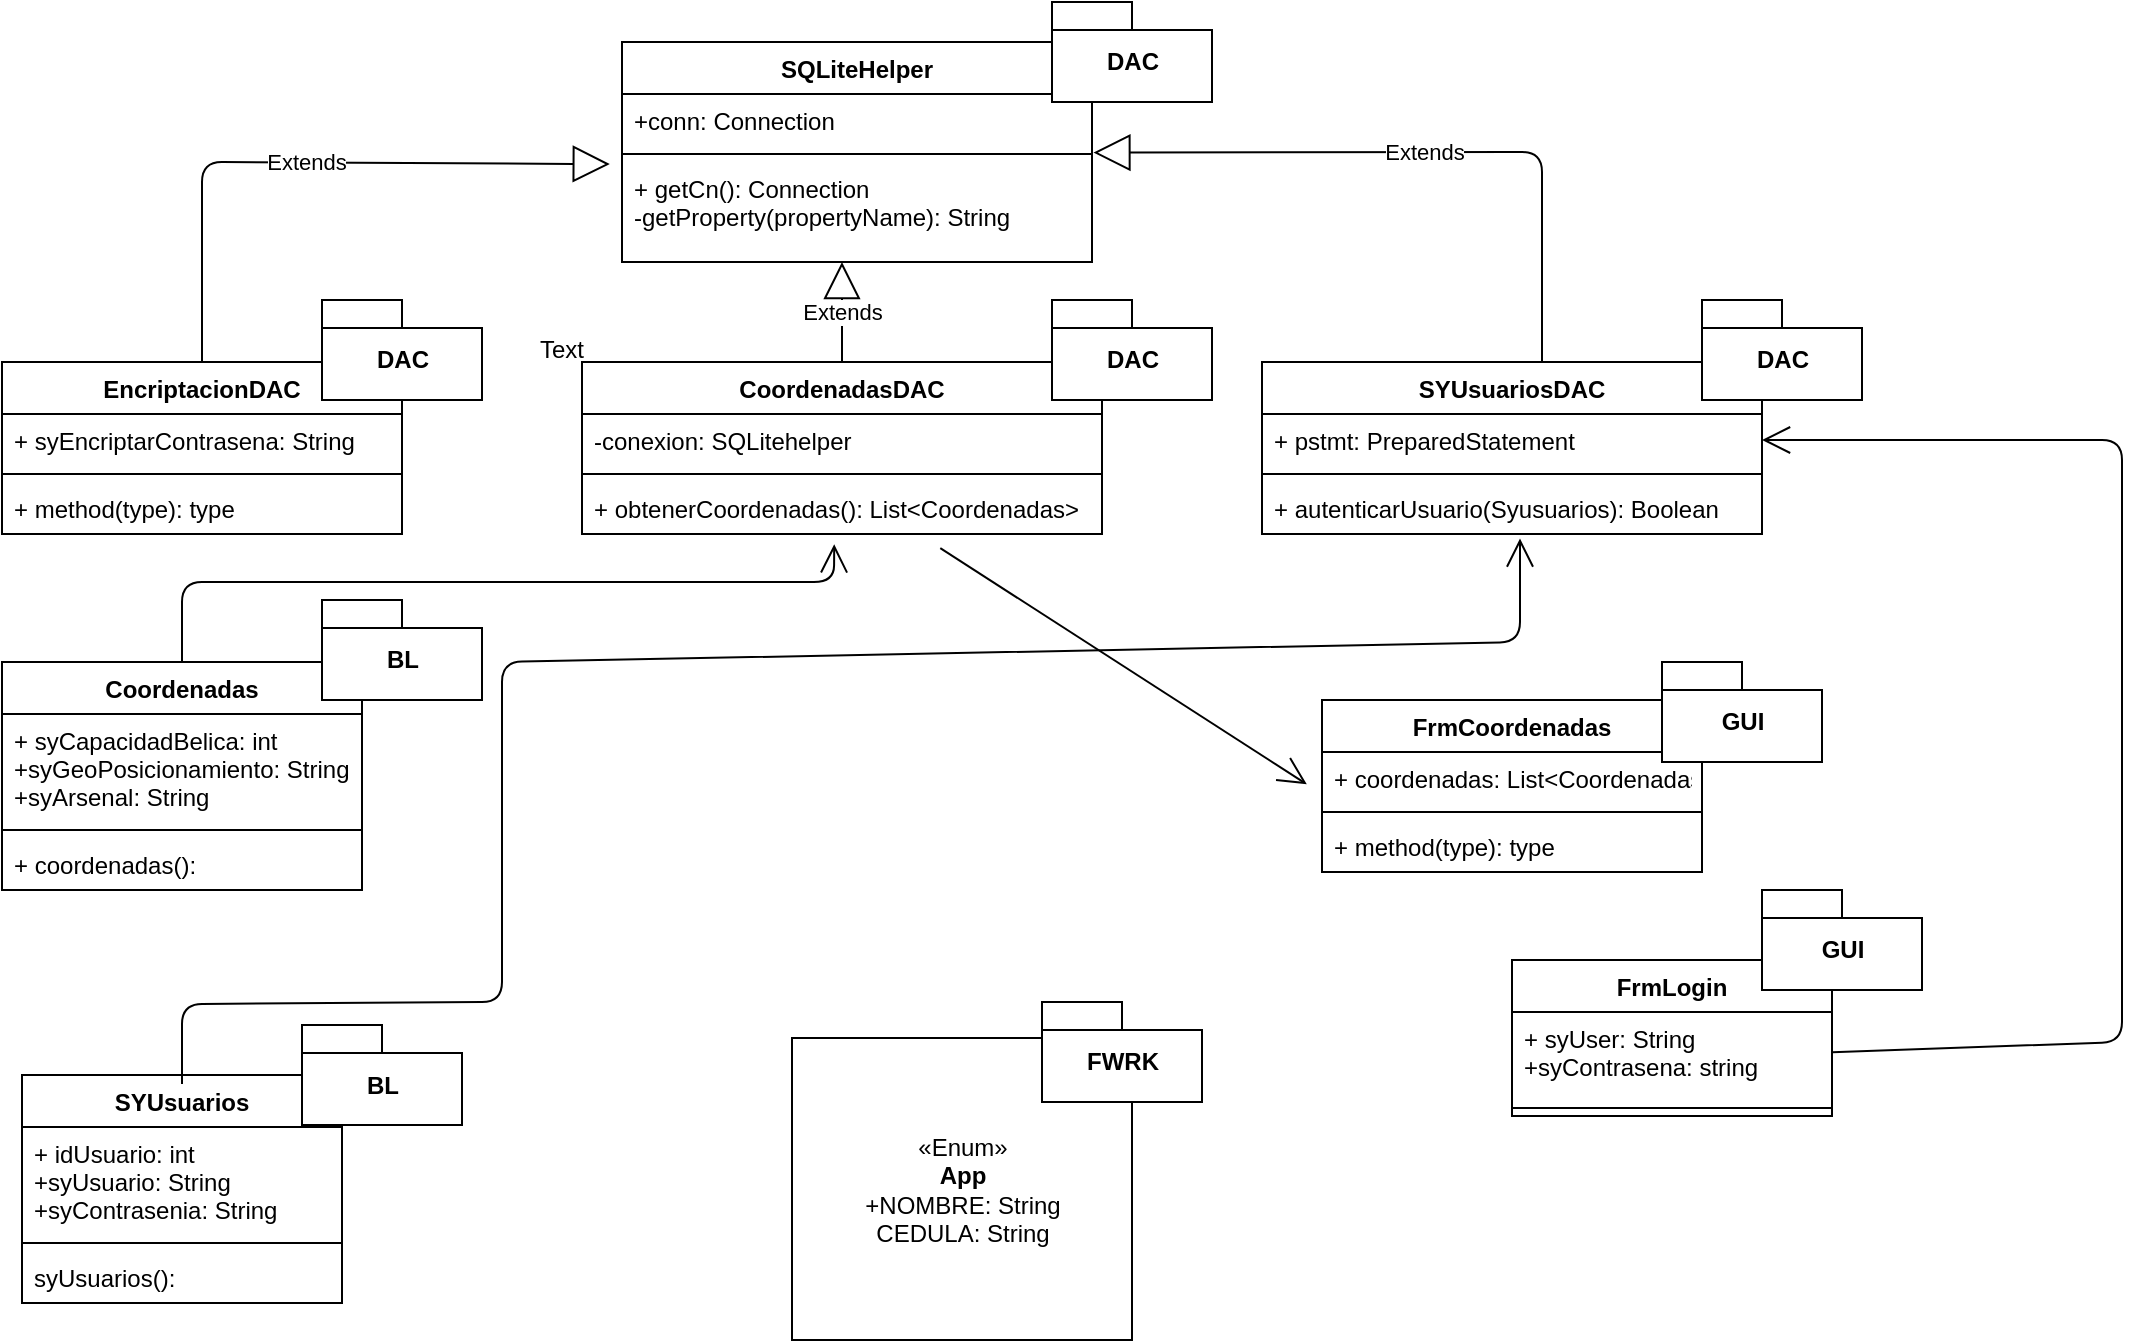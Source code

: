 <mxfile version="12.2.4" pages="1"><diagram id="fNW6O4ffezpYyZQA4l8y" name="Page-1"><mxGraphModel dx="1375" dy="523" grid="1" gridSize="10" guides="1" tooltips="1" connect="1" arrows="1" fold="1" page="1" pageScale="1" pageWidth="850" pageHeight="1100" math="0" shadow="0"><root><mxCell id="0"/><mxCell id="1" parent="0"/><mxCell id="6" value="SQLiteHelper" style="swimlane;fontStyle=1;align=center;verticalAlign=top;childLayout=stackLayout;horizontal=1;startSize=26;horizontalStack=0;resizeParent=1;resizeParentMax=0;resizeLast=0;collapsible=1;marginBottom=0;" parent="1" vertex="1"><mxGeometry x="340" y="20" width="235" height="110" as="geometry"/></mxCell><mxCell id="7" value="+conn: Connection" style="text;strokeColor=none;fillColor=none;align=left;verticalAlign=top;spacingLeft=4;spacingRight=4;overflow=hidden;rotatable=0;points=[[0,0.5],[1,0.5]];portConstraint=eastwest;" parent="6" vertex="1"><mxGeometry y="26" width="235" height="26" as="geometry"/></mxCell><mxCell id="8" value="" style="line;strokeWidth=1;fillColor=none;align=left;verticalAlign=middle;spacingTop=-1;spacingLeft=3;spacingRight=3;rotatable=0;labelPosition=right;points=[];portConstraint=eastwest;" parent="6" vertex="1"><mxGeometry y="52" width="235" height="8" as="geometry"/></mxCell><mxCell id="9" value="+ getCn(): Connection&#10;-getProperty(propertyName): String&#10;&#10;" style="text;strokeColor=none;fillColor=none;align=left;verticalAlign=top;spacingLeft=4;spacingRight=4;overflow=hidden;rotatable=0;points=[[0,0.5],[1,0.5]];portConstraint=eastwest;fontColor=#000000;" parent="6" vertex="1"><mxGeometry y="60" width="235" height="50" as="geometry"/></mxCell><mxCell id="10" value="EncriptacionDAC" style="swimlane;fontStyle=1;align=center;verticalAlign=top;childLayout=stackLayout;horizontal=1;startSize=26;horizontalStack=0;resizeParent=1;resizeParentMax=0;resizeLast=0;collapsible=1;marginBottom=0;" parent="1" vertex="1"><mxGeometry x="30" y="180" width="200" height="86" as="geometry"/></mxCell><mxCell id="11" value="+ syEncriptarContrasena: String" style="text;strokeColor=none;fillColor=none;align=left;verticalAlign=top;spacingLeft=4;spacingRight=4;overflow=hidden;rotatable=0;points=[[0,0.5],[1,0.5]];portConstraint=eastwest;fontColor=#000000;" parent="10" vertex="1"><mxGeometry y="26" width="200" height="26" as="geometry"/></mxCell><mxCell id="12" value="" style="line;strokeWidth=1;fillColor=none;align=left;verticalAlign=middle;spacingTop=-1;spacingLeft=3;spacingRight=3;rotatable=0;labelPosition=right;points=[];portConstraint=eastwest;" parent="10" vertex="1"><mxGeometry y="52" width="200" height="8" as="geometry"/></mxCell><mxCell id="13" value="+ method(type): type" style="text;strokeColor=none;fillColor=none;align=left;verticalAlign=top;spacingLeft=4;spacingRight=4;overflow=hidden;rotatable=0;points=[[0,0.5],[1,0.5]];portConstraint=eastwest;" parent="10" vertex="1"><mxGeometry y="60" width="200" height="26" as="geometry"/></mxCell><mxCell id="14" value="CoordenadasDAC" style="swimlane;fontStyle=1;align=center;verticalAlign=top;childLayout=stackLayout;horizontal=1;startSize=26;horizontalStack=0;resizeParent=1;resizeParentMax=0;resizeLast=0;collapsible=1;marginBottom=0;" parent="1" vertex="1"><mxGeometry x="320" y="180" width="260" height="86" as="geometry"/></mxCell><mxCell id="15" value="-conexion: SQLitehelper" style="text;strokeColor=none;fillColor=none;align=left;verticalAlign=top;spacingLeft=4;spacingRight=4;overflow=hidden;rotatable=0;points=[[0,0.5],[1,0.5]];portConstraint=eastwest;" parent="14" vertex="1"><mxGeometry y="26" width="260" height="26" as="geometry"/></mxCell><mxCell id="16" value="" style="line;strokeWidth=1;fillColor=none;align=left;verticalAlign=middle;spacingTop=-1;spacingLeft=3;spacingRight=3;rotatable=0;labelPosition=right;points=[];portConstraint=eastwest;" parent="14" vertex="1"><mxGeometry y="52" width="260" height="8" as="geometry"/></mxCell><mxCell id="17" value="+ obtenerCoordenadas(): List&lt;Coordenadas&gt;" style="text;strokeColor=none;fillColor=none;align=left;verticalAlign=top;spacingLeft=4;spacingRight=4;overflow=hidden;rotatable=0;points=[[0,0.5],[1,0.5]];portConstraint=eastwest;" parent="14" vertex="1"><mxGeometry y="60" width="260" height="26" as="geometry"/></mxCell><mxCell id="18" value="SYUsuariosDAC" style="swimlane;fontStyle=1;align=center;verticalAlign=top;childLayout=stackLayout;horizontal=1;startSize=26;horizontalStack=0;resizeParent=1;resizeParentMax=0;resizeLast=0;collapsible=1;marginBottom=0;" parent="1" vertex="1"><mxGeometry x="660" y="180" width="250" height="86" as="geometry"/></mxCell><mxCell id="19" value="+ pstmt: PreparedStatement" style="text;strokeColor=none;fillColor=none;align=left;verticalAlign=top;spacingLeft=4;spacingRight=4;overflow=hidden;rotatable=0;points=[[0,0.5],[1,0.5]];portConstraint=eastwest;" parent="18" vertex="1"><mxGeometry y="26" width="250" height="26" as="geometry"/></mxCell><mxCell id="20" value="" style="line;strokeWidth=1;fillColor=none;align=left;verticalAlign=middle;spacingTop=-1;spacingLeft=3;spacingRight=3;rotatable=0;labelPosition=right;points=[];portConstraint=eastwest;" parent="18" vertex="1"><mxGeometry y="52" width="250" height="8" as="geometry"/></mxCell><mxCell id="21" value="+ autenticarUsuario(Syusuarios): Boolean" style="text;strokeColor=none;fillColor=none;align=left;verticalAlign=top;spacingLeft=4;spacingRight=4;overflow=hidden;rotatable=0;points=[[0,0.5],[1,0.5]];portConstraint=eastwest;" parent="18" vertex="1"><mxGeometry y="60" width="250" height="26" as="geometry"/></mxCell><mxCell id="22" value="Coordenadas" style="swimlane;fontStyle=1;align=center;verticalAlign=top;childLayout=stackLayout;horizontal=1;startSize=26;horizontalStack=0;resizeParent=1;resizeParentMax=0;resizeLast=0;collapsible=1;marginBottom=0;" parent="1" vertex="1"><mxGeometry x="30" y="330" width="180" height="114" as="geometry"/></mxCell><mxCell id="23" value="+ syCapacidadBelica: int&#10;+syGeoPosicionamiento: String&#10;+syArsenal: String " style="text;strokeColor=none;fillColor=none;align=left;verticalAlign=top;spacingLeft=4;spacingRight=4;overflow=hidden;rotatable=0;points=[[0,0.5],[1,0.5]];portConstraint=eastwest;" parent="22" vertex="1"><mxGeometry y="26" width="180" height="54" as="geometry"/></mxCell><mxCell id="24" value="" style="line;strokeWidth=1;fillColor=none;align=left;verticalAlign=middle;spacingTop=-1;spacingLeft=3;spacingRight=3;rotatable=0;labelPosition=right;points=[];portConstraint=eastwest;" parent="22" vertex="1"><mxGeometry y="80" width="180" height="8" as="geometry"/></mxCell><mxCell id="25" value="+ coordenadas(): " style="text;strokeColor=none;fillColor=none;align=left;verticalAlign=top;spacingLeft=4;spacingRight=4;overflow=hidden;rotatable=0;points=[[0,0.5],[1,0.5]];portConstraint=eastwest;" parent="22" vertex="1"><mxGeometry y="88" width="180" height="26" as="geometry"/></mxCell><mxCell id="26" value="SYUsuarios" style="swimlane;fontStyle=1;align=center;verticalAlign=top;childLayout=stackLayout;horizontal=1;startSize=26;horizontalStack=0;resizeParent=1;resizeParentMax=0;resizeLast=0;collapsible=1;marginBottom=0;" parent="1" vertex="1"><mxGeometry x="40" y="536.5" width="160" height="114" as="geometry"/></mxCell><mxCell id="27" value="+ idUsuario: int&#10;+syUsuario: String&#10;+syContrasenia: String" style="text;strokeColor=none;fillColor=none;align=left;verticalAlign=top;spacingLeft=4;spacingRight=4;overflow=hidden;rotatable=0;points=[[0,0.5],[1,0.5]];portConstraint=eastwest;" parent="26" vertex="1"><mxGeometry y="26" width="160" height="54" as="geometry"/></mxCell><mxCell id="28" value="" style="line;strokeWidth=1;fillColor=none;align=left;verticalAlign=middle;spacingTop=-1;spacingLeft=3;spacingRight=3;rotatable=0;labelPosition=right;points=[];portConstraint=eastwest;" parent="26" vertex="1"><mxGeometry y="80" width="160" height="8" as="geometry"/></mxCell><mxCell id="29" value="syUsuarios():" style="text;strokeColor=none;fillColor=none;align=left;verticalAlign=top;spacingLeft=4;spacingRight=4;overflow=hidden;rotatable=0;points=[[0,0.5],[1,0.5]];portConstraint=eastwest;" parent="26" vertex="1"><mxGeometry y="88" width="160" height="26" as="geometry"/></mxCell><mxCell id="35" value="FrmCoordenadas" style="swimlane;fontStyle=1;align=center;verticalAlign=top;childLayout=stackLayout;horizontal=1;startSize=26;horizontalStack=0;resizeParent=1;resizeParentMax=0;resizeLast=0;collapsible=1;marginBottom=0;" parent="1" vertex="1"><mxGeometry x="690" y="349" width="190" height="86" as="geometry"/></mxCell><mxCell id="36" value="+ coordenadas: List&lt;Coordenadas&gt;&#10;" style="text;strokeColor=none;fillColor=none;align=left;verticalAlign=top;spacingLeft=4;spacingRight=4;overflow=hidden;rotatable=0;points=[[0,0.5],[1,0.5]];portConstraint=eastwest;" parent="35" vertex="1"><mxGeometry y="26" width="190" height="26" as="geometry"/></mxCell><mxCell id="37" value="" style="line;strokeWidth=1;fillColor=none;align=left;verticalAlign=middle;spacingTop=-1;spacingLeft=3;spacingRight=3;rotatable=0;labelPosition=right;points=[];portConstraint=eastwest;" parent="35" vertex="1"><mxGeometry y="52" width="190" height="8" as="geometry"/></mxCell><mxCell id="38" value="+ method(type): type" style="text;strokeColor=none;fillColor=none;align=left;verticalAlign=top;spacingLeft=4;spacingRight=4;overflow=hidden;rotatable=0;points=[[0,0.5],[1,0.5]];portConstraint=eastwest;" parent="35" vertex="1"><mxGeometry y="60" width="190" height="26" as="geometry"/></mxCell><mxCell id="45" value="Extends" style="endArrow=block;endSize=16;endFill=0;html=1;fontColor=none;exitX=0.5;exitY=0;exitDx=0;exitDy=0;entryX=-0.026;entryY=0.021;entryDx=0;entryDy=0;entryPerimeter=0;" parent="1" source="10" target="9" edge="1"><mxGeometry width="160" relative="1" as="geometry"><mxPoint x="90" y="60" as="sourcePoint"/><mxPoint x="250" y="60" as="targetPoint"/><Array as="points"><mxPoint x="130" y="80"/></Array></mxGeometry></mxCell><mxCell id="48" value="Extends" style="endArrow=block;endSize=16;endFill=0;html=1;fontColor=none;entryX=0.468;entryY=1;entryDx=0;entryDy=0;entryPerimeter=0;exitX=0.5;exitY=0;exitDx=0;exitDy=0;" parent="1" source="14" target="9" edge="1"><mxGeometry width="160" relative="1" as="geometry"><mxPoint x="257" y="146.5" as="sourcePoint"/><mxPoint x="417" y="146.5" as="targetPoint"/></mxGeometry></mxCell><mxCell id="49" value="Text" style="text;html=1;resizable=0;points=[];autosize=1;align=left;verticalAlign=top;spacingTop=-4;fontColor=none;" parent="1" vertex="1"><mxGeometry x="297" y="164" width="40" height="20" as="geometry"/></mxCell><mxCell id="52" value="Extends" style="endArrow=block;endSize=16;endFill=0;html=1;fontColor=none;entryX=1.003;entryY=-0.094;entryDx=0;entryDy=0;entryPerimeter=0;exitX=0.5;exitY=0;exitDx=0;exitDy=0;" parent="1" target="9" edge="1"><mxGeometry width="160" relative="1" as="geometry"><mxPoint x="800" y="180" as="sourcePoint"/><mxPoint x="799.98" y="130" as="targetPoint"/><Array as="points"><mxPoint x="800" y="75"/></Array></mxGeometry></mxCell><mxCell id="57" value="FrmLogin" style="swimlane;fontStyle=1;align=center;verticalAlign=top;childLayout=stackLayout;horizontal=1;startSize=26;horizontalStack=0;resizeParent=1;resizeParentMax=0;resizeLast=0;collapsible=1;marginBottom=0;fontColor=none;" parent="1" vertex="1"><mxGeometry x="785" y="479" width="160" height="78" as="geometry"/></mxCell><mxCell id="58" value="+ syUser: String&#10;+syContrasena: string" style="text;strokeColor=none;fillColor=none;align=left;verticalAlign=top;spacingLeft=4;spacingRight=4;overflow=hidden;rotatable=0;points=[[0,0.5],[1,0.5]];portConstraint=eastwest;" parent="57" vertex="1"><mxGeometry y="26" width="160" height="44" as="geometry"/></mxCell><mxCell id="59" value="" style="line;strokeWidth=1;fillColor=none;align=left;verticalAlign=middle;spacingTop=-1;spacingLeft=3;spacingRight=3;rotatable=0;labelPosition=right;points=[];portConstraint=eastwest;" parent="57" vertex="1"><mxGeometry y="70" width="160" height="8" as="geometry"/></mxCell><mxCell id="61" value="«Enum»&lt;br&gt;&lt;b&gt;App&lt;br&gt;&lt;/b&gt;+NOMBRE: String&lt;br&gt;CEDULA: String" style="html=1;fontColor=none;" parent="1" vertex="1"><mxGeometry x="425" y="518" width="170" height="151" as="geometry"/></mxCell><mxCell id="62" value="DAC" style="shape=folder;fontStyle=1;spacingTop=10;tabWidth=40;tabHeight=14;tabPosition=left;html=1;fontColor=none;" parent="1" vertex="1"><mxGeometry x="190" y="149" width="80" height="50" as="geometry"/></mxCell><mxCell id="63" value="GUI" style="shape=folder;fontStyle=1;spacingTop=10;tabWidth=40;tabHeight=14;tabPosition=left;html=1;fontColor=none;" parent="1" vertex="1"><mxGeometry x="910" y="444" width="80" height="50" as="geometry"/></mxCell><mxCell id="64" value="GUI" style="shape=folder;fontStyle=1;spacingTop=10;tabWidth=40;tabHeight=14;tabPosition=left;html=1;fontColor=none;" parent="1" vertex="1"><mxGeometry x="860" y="330" width="80" height="50" as="geometry"/></mxCell><mxCell id="65" value="DAC" style="shape=folder;fontStyle=1;spacingTop=10;tabWidth=40;tabHeight=14;tabPosition=left;html=1;fontColor=none;" parent="1" vertex="1"><mxGeometry x="555" y="149" width="80" height="50" as="geometry"/></mxCell><mxCell id="66" value="DAC" style="shape=folder;fontStyle=1;spacingTop=10;tabWidth=40;tabHeight=14;tabPosition=left;html=1;fontColor=none;" parent="1" vertex="1"><mxGeometry x="880" y="149" width="80" height="50" as="geometry"/></mxCell><mxCell id="67" value="DAC" style="shape=folder;fontStyle=1;spacingTop=10;tabWidth=40;tabHeight=14;tabPosition=left;html=1;fontColor=none;" parent="1" vertex="1"><mxGeometry x="555" width="80" height="50" as="geometry"/></mxCell><mxCell id="68" value="BL" style="shape=folder;fontStyle=1;spacingTop=10;tabWidth=40;tabHeight=14;tabPosition=left;html=1;fontColor=none;" parent="1" vertex="1"><mxGeometry x="190" y="299" width="80" height="50" as="geometry"/></mxCell><mxCell id="69" value="BL" style="shape=folder;fontStyle=1;spacingTop=10;tabWidth=40;tabHeight=14;tabPosition=left;html=1;fontColor=none;" parent="1" vertex="1"><mxGeometry x="180" y="511.5" width="80" height="50" as="geometry"/></mxCell><mxCell id="70" value="FWRK" style="shape=folder;fontStyle=1;spacingTop=10;tabWidth=40;tabHeight=14;tabPosition=left;html=1;fontColor=none;" parent="1" vertex="1"><mxGeometry x="550" y="500" width="80" height="50" as="geometry"/></mxCell><mxCell id="71" value="" style="endArrow=open;endFill=1;endSize=12;html=1;fontColor=none;entryX=0.485;entryY=1.198;entryDx=0;entryDy=0;entryPerimeter=0;exitX=0.5;exitY=0;exitDx=0;exitDy=0;" parent="1" source="22" target="17" edge="1"><mxGeometry width="160" relative="1" as="geometry"><mxPoint x="60" y="290" as="sourcePoint"/><mxPoint x="425" y="290" as="targetPoint"/><Array as="points"><mxPoint x="120" y="290"/><mxPoint x="446" y="290"/></Array></mxGeometry></mxCell><mxCell id="72" value="" style="endArrow=open;endFill=1;endSize=12;html=1;fontColor=none;entryX=0.516;entryY=1.087;entryDx=0;entryDy=0;entryPerimeter=0;exitX=0.5;exitY=0;exitDx=0;exitDy=0;" parent="1" target="21" edge="1"><mxGeometry width="160" relative="1" as="geometry"><mxPoint x="120" y="541" as="sourcePoint"/><mxPoint x="446.1" y="482.148" as="targetPoint"/><Array as="points"><mxPoint x="120" y="501"/><mxPoint x="280" y="500"/><mxPoint x="280" y="330"/><mxPoint x="789" y="320"/></Array></mxGeometry></mxCell><mxCell id="73" value="" style="endArrow=open;endFill=1;endSize=12;html=1;fontColor=none;entryX=-0.04;entryY=0.621;entryDx=0;entryDy=0;entryPerimeter=0;exitX=0.689;exitY=1.272;exitDx=0;exitDy=0;exitPerimeter=0;" parent="1" source="17" target="36" edge="1"><mxGeometry width="160" relative="1" as="geometry"><mxPoint x="430" y="310" as="sourcePoint"/><mxPoint x="480" y="360" as="targetPoint"/></mxGeometry></mxCell><mxCell id="74" value="" style="endArrow=open;endFill=1;endSize=12;html=1;fontColor=none;exitX=0.689;exitY=1.272;exitDx=0;exitDy=0;exitPerimeter=0;entryX=1;entryY=0.5;entryDx=0;entryDy=0;" parent="1" target="19" edge="1"><mxGeometry width="160" relative="1" as="geometry"><mxPoint x="945.14" y="525.072" as="sourcePoint"/><mxPoint x="1090" y="230" as="targetPoint"/><Array as="points"><mxPoint x="1090" y="520"/><mxPoint x="1090" y="219"/></Array></mxGeometry></mxCell></root></mxGraphModel></diagram></mxfile>